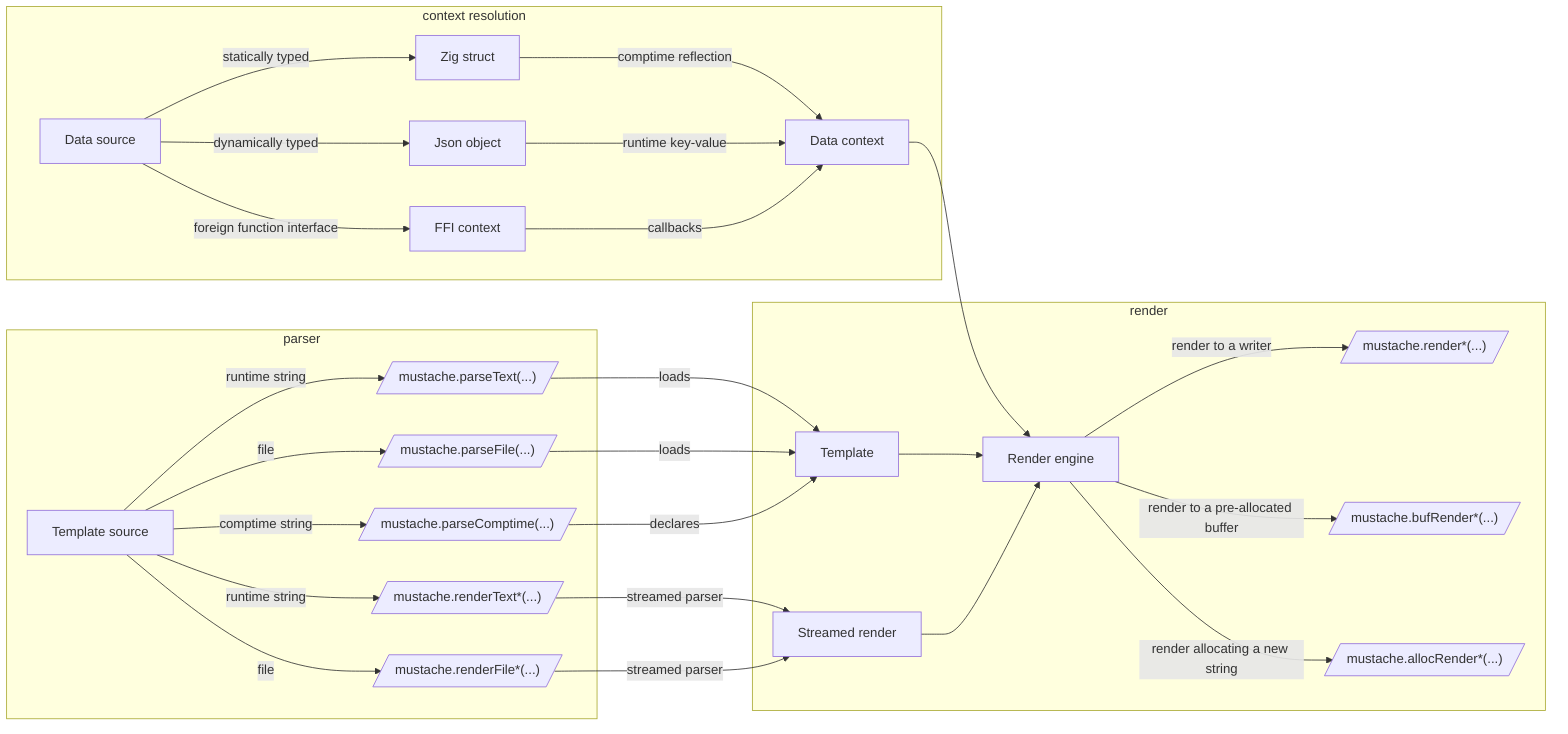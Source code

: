 graph LR

    subgraph "context resolution"
        DataSource[Data source]
        JsonContext[Json object]
        ZigContext[Zig struct]
        FfiContext[FFI context]
        Context[Data context]

        DataSource-->|statically typed|ZigContext
        DataSource-->|dynamically typed|JsonContext
        DataSource-->|foreign function interface|FfiContext
        ZigContext-->|comptime reflection|Context
        JsonContext-->|runtime key-value|Context
        FfiContext-->|callbacks|Context    
    end

    subgraph "parser"
        TemplateSource[Template source]
        Parser[/"mustache.parseText(...)"/]
        ComptimeParser[/"mustache.parseComptime(...)"/]
        FileParser[/"mustache.parseFile(...)"/]
        StreamedParser[/"mustache.renderText*(...)"/]
        StreamedFileParser[/"mustache.renderFile*(...)"/]
        
        TemplateSource-->|runtime string| Parser
        TemplateSource-->|comptime string|ComptimeParser
        TemplateSource-->|file|FileParser
        TemplateSource-->|runtime string| StreamedParser
        TemplateSource-->|file|StreamedFileParser
    end

    subgraph "render"
        Elements[Streamed render]

        Render[Render]
        OutputStream[/"mustache.render*(...)"/]
        Buffer[/"mustache.bufRender*(...)"/]
        Allocation[/"mustache.allocRender*(...)"/]
        Template[Template]
        
        Parser & FileParser-->|loads|Template
        ComptimeParser-->|declares|Template
        StreamedParser & StreamedFileParser-->|streamed parser|Elements

        Context-->Render
        Render[Render engine]
        Template-->Render
        Elements-->Render

        Render-->|render to a writer|OutputStream
        Render-->|render to a pre-allocated buffer|Buffer
        Render-->|render allocating a new string|Allocation
    end